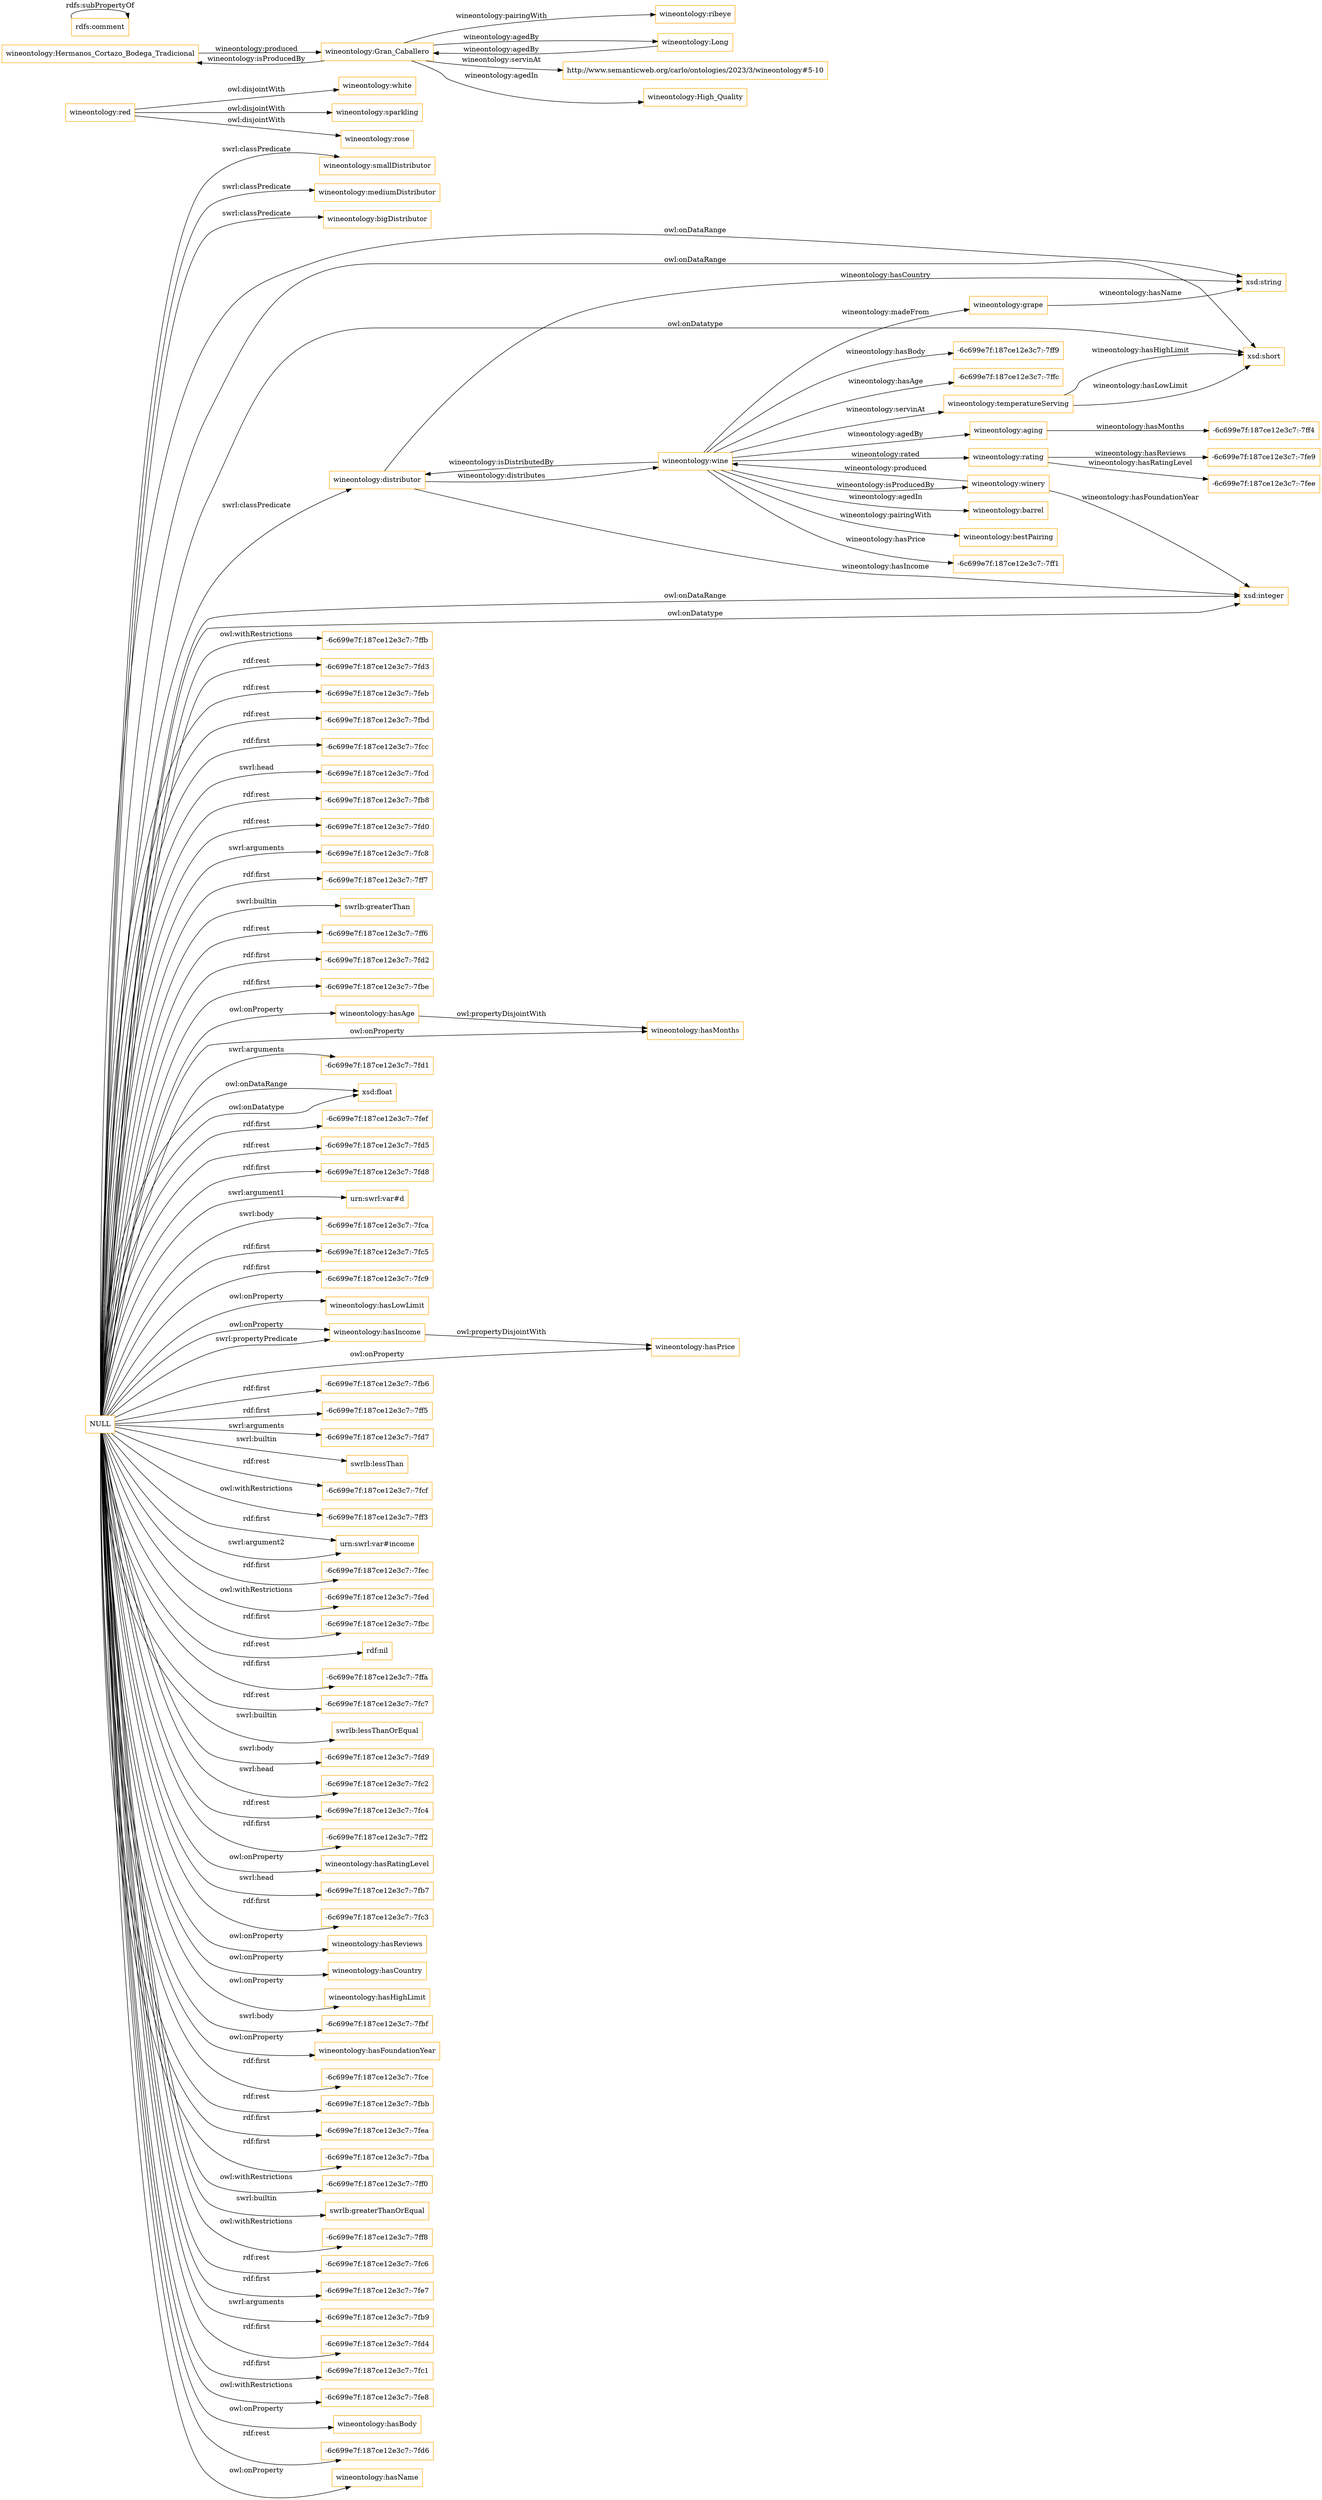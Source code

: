 digraph ar2dtool_diagram { 
rankdir=LR;
size="1501"
node [shape = rectangle, color="orange"]; "wineontology:smallDistributor" "wineontology:mediumDistributor" "wineontology:wine" "wineontology:red" "wineontology:aging" "wineontology:bigDistributor" "wineontology:distributor" "wineontology:rating" "wineontology:barrel" "wineontology:bestPairing" "wineontology:winery" "wineontology:white" "wineontology:temperatureServing" "wineontology:sparkling" "wineontology:rose" "wineontology:grape" ; /*classes style*/
	"NULL" -> "-6c699e7f:187ce12e3c7:-7ffb" [ label = "owl:withRestrictions" ];
	"NULL" -> "-6c699e7f:187ce12e3c7:-7fd3" [ label = "rdf:rest" ];
	"NULL" -> "-6c699e7f:187ce12e3c7:-7feb" [ label = "rdf:rest" ];
	"NULL" -> "wineontology:bigDistributor" [ label = "swrl:classPredicate" ];
	"NULL" -> "-6c699e7f:187ce12e3c7:-7fbd" [ label = "rdf:rest" ];
	"NULL" -> "-6c699e7f:187ce12e3c7:-7fcc" [ label = "rdf:first" ];
	"NULL" -> "-6c699e7f:187ce12e3c7:-7fcd" [ label = "swrl:head" ];
	"NULL" -> "-6c699e7f:187ce12e3c7:-7fb8" [ label = "rdf:rest" ];
	"NULL" -> "-6c699e7f:187ce12e3c7:-7fd0" [ label = "rdf:rest" ];
	"NULL" -> "xsd:integer" [ label = "owl:onDatatype" ];
	"NULL" -> "-6c699e7f:187ce12e3c7:-7fc8" [ label = "swrl:arguments" ];
	"NULL" -> "-6c699e7f:187ce12e3c7:-7ff7" [ label = "rdf:first" ];
	"NULL" -> "swrlb:greaterThan" [ label = "swrl:builtin" ];
	"NULL" -> "-6c699e7f:187ce12e3c7:-7ff6" [ label = "rdf:rest" ];
	"NULL" -> "xsd:short" [ label = "owl:onDatatype" ];
	"NULL" -> "-6c699e7f:187ce12e3c7:-7fd2" [ label = "rdf:first" ];
	"NULL" -> "-6c699e7f:187ce12e3c7:-7fbe" [ label = "rdf:first" ];
	"NULL" -> "wineontology:hasAge" [ label = "owl:onProperty" ];
	"NULL" -> "-6c699e7f:187ce12e3c7:-7fd1" [ label = "swrl:arguments" ];
	"NULL" -> "xsd:float" [ label = "owl:onDataRange" ];
	"NULL" -> "-6c699e7f:187ce12e3c7:-7fef" [ label = "rdf:first" ];
	"NULL" -> "xsd:integer" [ label = "owl:onDataRange" ];
	"NULL" -> "-6c699e7f:187ce12e3c7:-7fd5" [ label = "rdf:rest" ];
	"NULL" -> "-6c699e7f:187ce12e3c7:-7fd8" [ label = "rdf:first" ];
	"NULL" -> "urn:swrl:var#d" [ label = "swrl:argument1" ];
	"NULL" -> "-6c699e7f:187ce12e3c7:-7fca" [ label = "swrl:body" ];
	"NULL" -> "wineontology:hasMonths" [ label = "owl:onProperty" ];
	"NULL" -> "-6c699e7f:187ce12e3c7:-7fc5" [ label = "rdf:first" ];
	"NULL" -> "-6c699e7f:187ce12e3c7:-7fc9" [ label = "rdf:first" ];
	"NULL" -> "wineontology:hasLowLimit" [ label = "owl:onProperty" ];
	"NULL" -> "wineontology:hasIncome" [ label = "swrl:propertyPredicate" ];
	"NULL" -> "xsd:short" [ label = "owl:onDataRange" ];
	"NULL" -> "wineontology:hasIncome" [ label = "owl:onProperty" ];
	"NULL" -> "-6c699e7f:187ce12e3c7:-7fb6" [ label = "rdf:first" ];
	"NULL" -> "-6c699e7f:187ce12e3c7:-7ff5" [ label = "rdf:first" ];
	"NULL" -> "xsd:float" [ label = "owl:onDatatype" ];
	"NULL" -> "-6c699e7f:187ce12e3c7:-7fd7" [ label = "swrl:arguments" ];
	"NULL" -> "wineontology:hasPrice" [ label = "owl:onProperty" ];
	"NULL" -> "swrlb:lessThan" [ label = "swrl:builtin" ];
	"NULL" -> "-6c699e7f:187ce12e3c7:-7fcf" [ label = "rdf:rest" ];
	"NULL" -> "-6c699e7f:187ce12e3c7:-7ff3" [ label = "owl:withRestrictions" ];
	"NULL" -> "urn:swrl:var#income" [ label = "rdf:first" ];
	"NULL" -> "-6c699e7f:187ce12e3c7:-7fec" [ label = "rdf:first" ];
	"NULL" -> "-6c699e7f:187ce12e3c7:-7fed" [ label = "owl:withRestrictions" ];
	"NULL" -> "-6c699e7f:187ce12e3c7:-7fbc" [ label = "rdf:first" ];
	"NULL" -> "rdf:nil" [ label = "rdf:rest" ];
	"NULL" -> "-6c699e7f:187ce12e3c7:-7ffa" [ label = "rdf:first" ];
	"NULL" -> "-6c699e7f:187ce12e3c7:-7fc7" [ label = "rdf:rest" ];
	"NULL" -> "swrlb:lessThanOrEqual" [ label = "swrl:builtin" ];
	"NULL" -> "-6c699e7f:187ce12e3c7:-7fd9" [ label = "swrl:body" ];
	"NULL" -> "-6c699e7f:187ce12e3c7:-7fc2" [ label = "swrl:head" ];
	"NULL" -> "-6c699e7f:187ce12e3c7:-7fc4" [ label = "rdf:rest" ];
	"NULL" -> "urn:swrl:var#income" [ label = "swrl:argument2" ];
	"NULL" -> "wineontology:distributor" [ label = "swrl:classPredicate" ];
	"NULL" -> "-6c699e7f:187ce12e3c7:-7ff2" [ label = "rdf:first" ];
	"NULL" -> "wineontology:hasRatingLevel" [ label = "owl:onProperty" ];
	"NULL" -> "-6c699e7f:187ce12e3c7:-7fb7" [ label = "swrl:head" ];
	"NULL" -> "-6c699e7f:187ce12e3c7:-7fc3" [ label = "rdf:first" ];
	"NULL" -> "wineontology:hasReviews" [ label = "owl:onProperty" ];
	"NULL" -> "wineontology:hasCountry" [ label = "owl:onProperty" ];
	"NULL" -> "wineontology:hasHighLimit" [ label = "owl:onProperty" ];
	"NULL" -> "xsd:string" [ label = "owl:onDataRange" ];
	"NULL" -> "-6c699e7f:187ce12e3c7:-7fbf" [ label = "swrl:body" ];
	"NULL" -> "wineontology:hasFoundationYear" [ label = "owl:onProperty" ];
	"NULL" -> "-6c699e7f:187ce12e3c7:-7fce" [ label = "rdf:first" ];
	"NULL" -> "-6c699e7f:187ce12e3c7:-7fbb" [ label = "rdf:rest" ];
	"NULL" -> "-6c699e7f:187ce12e3c7:-7fea" [ label = "rdf:first" ];
	"NULL" -> "wineontology:mediumDistributor" [ label = "swrl:classPredicate" ];
	"NULL" -> "-6c699e7f:187ce12e3c7:-7fba" [ label = "rdf:first" ];
	"NULL" -> "wineontology:smallDistributor" [ label = "swrl:classPredicate" ];
	"NULL" -> "-6c699e7f:187ce12e3c7:-7ff0" [ label = "owl:withRestrictions" ];
	"NULL" -> "swrlb:greaterThanOrEqual" [ label = "swrl:builtin" ];
	"NULL" -> "-6c699e7f:187ce12e3c7:-7ff8" [ label = "owl:withRestrictions" ];
	"NULL" -> "-6c699e7f:187ce12e3c7:-7fc6" [ label = "rdf:rest" ];
	"NULL" -> "-6c699e7f:187ce12e3c7:-7fe7" [ label = "rdf:first" ];
	"NULL" -> "-6c699e7f:187ce12e3c7:-7fb9" [ label = "swrl:arguments" ];
	"NULL" -> "-6c699e7f:187ce12e3c7:-7fd4" [ label = "rdf:first" ];
	"NULL" -> "-6c699e7f:187ce12e3c7:-7fc1" [ label = "rdf:first" ];
	"NULL" -> "-6c699e7f:187ce12e3c7:-7fe8" [ label = "owl:withRestrictions" ];
	"NULL" -> "wineontology:hasBody" [ label = "owl:onProperty" ];
	"NULL" -> "-6c699e7f:187ce12e3c7:-7fd6" [ label = "rdf:rest" ];
	"NULL" -> "wineontology:hasName" [ label = "owl:onProperty" ];
	"wineontology:Hermanos_Cortazo_Bodega_Tradicional" -> "wineontology:Gran_Caballero" [ label = "wineontology:produced" ];
	"wineontology:hasAge" -> "wineontology:hasMonths" [ label = "owl:propertyDisjointWith" ];
	"rdfs:comment" -> "rdfs:comment" [ label = "rdfs:subPropertyOf" ];
	"wineontology:red" -> "wineontology:white" [ label = "owl:disjointWith" ];
	"wineontology:red" -> "wineontology:sparkling" [ label = "owl:disjointWith" ];
	"wineontology:red" -> "wineontology:rose" [ label = "owl:disjointWith" ];
	"wineontology:Gran_Caballero" -> "wineontology:ribeye" [ label = "wineontology:pairingWith" ];
	"wineontology:Gran_Caballero" -> "wineontology:Long" [ label = "wineontology:agedBy" ];
	"wineontology:Gran_Caballero" -> "http://www.semanticweb.org/carlo/ontologies/2023/3/wineontology#5-10" [ label = "wineontology:servinAt" ];
	"wineontology:Gran_Caballero" -> "wineontology:High_Quality" [ label = "wineontology:agedIn" ];
	"wineontology:Gran_Caballero" -> "wineontology:Hermanos_Cortazo_Bodega_Tradicional" [ label = "wineontology:isProducedBy" ];
	"wineontology:Long" -> "wineontology:Gran_Caballero" [ label = "wineontology:agedBy" ];
	"wineontology:hasIncome" -> "wineontology:hasPrice" [ label = "owl:propertyDisjointWith" ];
	"wineontology:distributor" -> "wineontology:wine" [ label = "wineontology:distributes" ];
	"wineontology:rating" -> "-6c699e7f:187ce12e3c7:-7fee" [ label = "wineontology:hasRatingLevel" ];
	"wineontology:grape" -> "xsd:string" [ label = "wineontology:hasName" ];
	"wineontology:temperatureServing" -> "xsd:short" [ label = "wineontology:hasHighLimit" ];
	"wineontology:temperatureServing" -> "xsd:short" [ label = "wineontology:hasLowLimit" ];
	"wineontology:wine" -> "-6c699e7f:187ce12e3c7:-7ffc" [ label = "wineontology:hasAge" ];
	"wineontology:winery" -> "xsd:integer" [ label = "wineontology:hasFoundationYear" ];
	"wineontology:rating" -> "-6c699e7f:187ce12e3c7:-7fe9" [ label = "wineontology:hasReviews" ];
	"wineontology:wine" -> "wineontology:rating" [ label = "wineontology:rated" ];
	"wineontology:wine" -> "-6c699e7f:187ce12e3c7:-7ff1" [ label = "wineontology:hasPrice" ];
	"wineontology:wine" -> "wineontology:temperatureServing" [ label = "wineontology:servinAt" ];
	"wineontology:wine" -> "wineontology:barrel" [ label = "wineontology:agedIn" ];
	"wineontology:wine" -> "wineontology:distributor" [ label = "wineontology:isDistributedBy" ];
	"wineontology:distributor" -> "xsd:string" [ label = "wineontology:hasCountry" ];
	"wineontology:distributor" -> "xsd:integer" [ label = "wineontology:hasIncome" ];
	"wineontology:wine" -> "wineontology:winery" [ label = "wineontology:isProducedBy" ];
	"wineontology:wine" -> "-6c699e7f:187ce12e3c7:-7ff9" [ label = "wineontology:hasBody" ];
	"wineontology:aging" -> "-6c699e7f:187ce12e3c7:-7ff4" [ label = "wineontology:hasMonths" ];
	"wineontology:winery" -> "wineontology:wine" [ label = "wineontology:produced" ];
	"wineontology:wine" -> "wineontology:bestPairing" [ label = "wineontology:pairingWith" ];
	"wineontology:wine" -> "wineontology:aging" [ label = "wineontology:agedBy" ];
	"wineontology:wine" -> "wineontology:grape" [ label = "wineontology:madeFrom" ];

}
